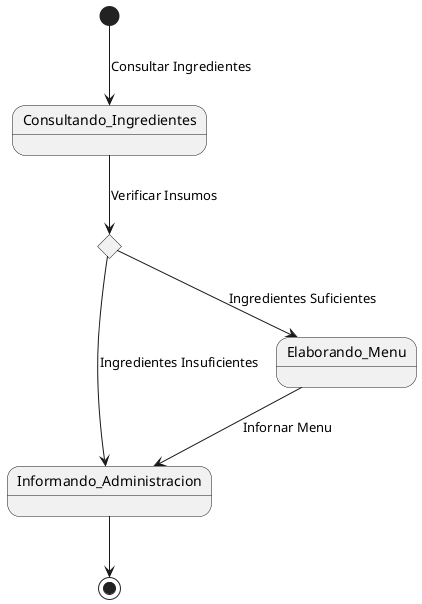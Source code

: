 @startuml
    state suficientes <<choice>>

    [*] --> Consultando_Ingredientes : Consultar Ingredientes
    Consultando_Ingredientes --> suficientes : Verificar Insumos
    suficientes --> Informando_Administracion : Ingredientes Insuficientes
    Informando_Administracion --> [*]
    suficientes --> Elaborando_Menu : Ingredientes Suficientes 
    Elaborando_Menu --> Informando_Administracion : Infornar Menu
    
@enduml